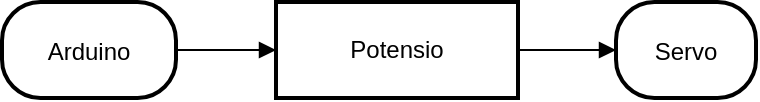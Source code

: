 <mxfile version="24.8.0">
  <diagram name="Page-1" id="XMcHLb3aBC1VI0vBu7K_">
    <mxGraphModel>
      <root>
        <mxCell id="0" />
        <mxCell id="1" parent="0" />
        <mxCell id="2" value="Arduino" style="rounded=1;arcSize=40;strokeWidth=2" vertex="1" parent="1">
          <mxGeometry x="8" y="8" width="87" height="48" as="geometry" />
        </mxCell>
        <mxCell id="3" value="Potensio" style="whiteSpace=wrap;strokeWidth=2;" vertex="1" parent="1">
          <mxGeometry x="145" y="8" width="121" height="48" as="geometry" />
        </mxCell>
        <mxCell id="4" value="Servo" style="rounded=1;arcSize=40;strokeWidth=2" vertex="1" parent="1">
          <mxGeometry x="315" y="8" width="70" height="48" as="geometry" />
        </mxCell>
        <mxCell id="5" value="" style="curved=1;startArrow=none;endArrow=block;exitX=1;exitY=0.5;entryX=0;entryY=0.5;" edge="1" parent="1" source="2" target="3">
          <mxGeometry relative="1" as="geometry">
            <Array as="points" />
          </mxGeometry>
        </mxCell>
        <mxCell id="6" value="" style="curved=1;startArrow=none;endArrow=block;exitX=1;exitY=0.5;entryX=0.01;entryY=0.5;" edge="1" parent="1" source="3" target="4">
          <mxGeometry relative="1" as="geometry">
            <Array as="points" />
          </mxGeometry>
        </mxCell>
      </root>
    </mxGraphModel>
  </diagram>
</mxfile>
